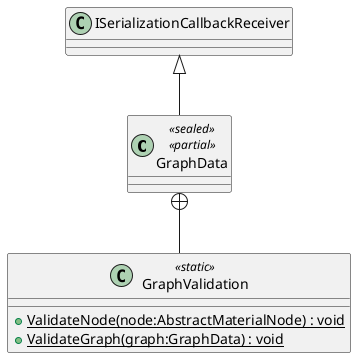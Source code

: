 @startuml
class GraphData <<sealed>> <<partial>> {
}
class GraphValidation <<static>> {
    + {static} ValidateNode(node:AbstractMaterialNode) : void
    + {static} ValidateGraph(graph:GraphData) : void
}
ISerializationCallbackReceiver <|-- GraphData
GraphData +-- GraphValidation
@enduml
